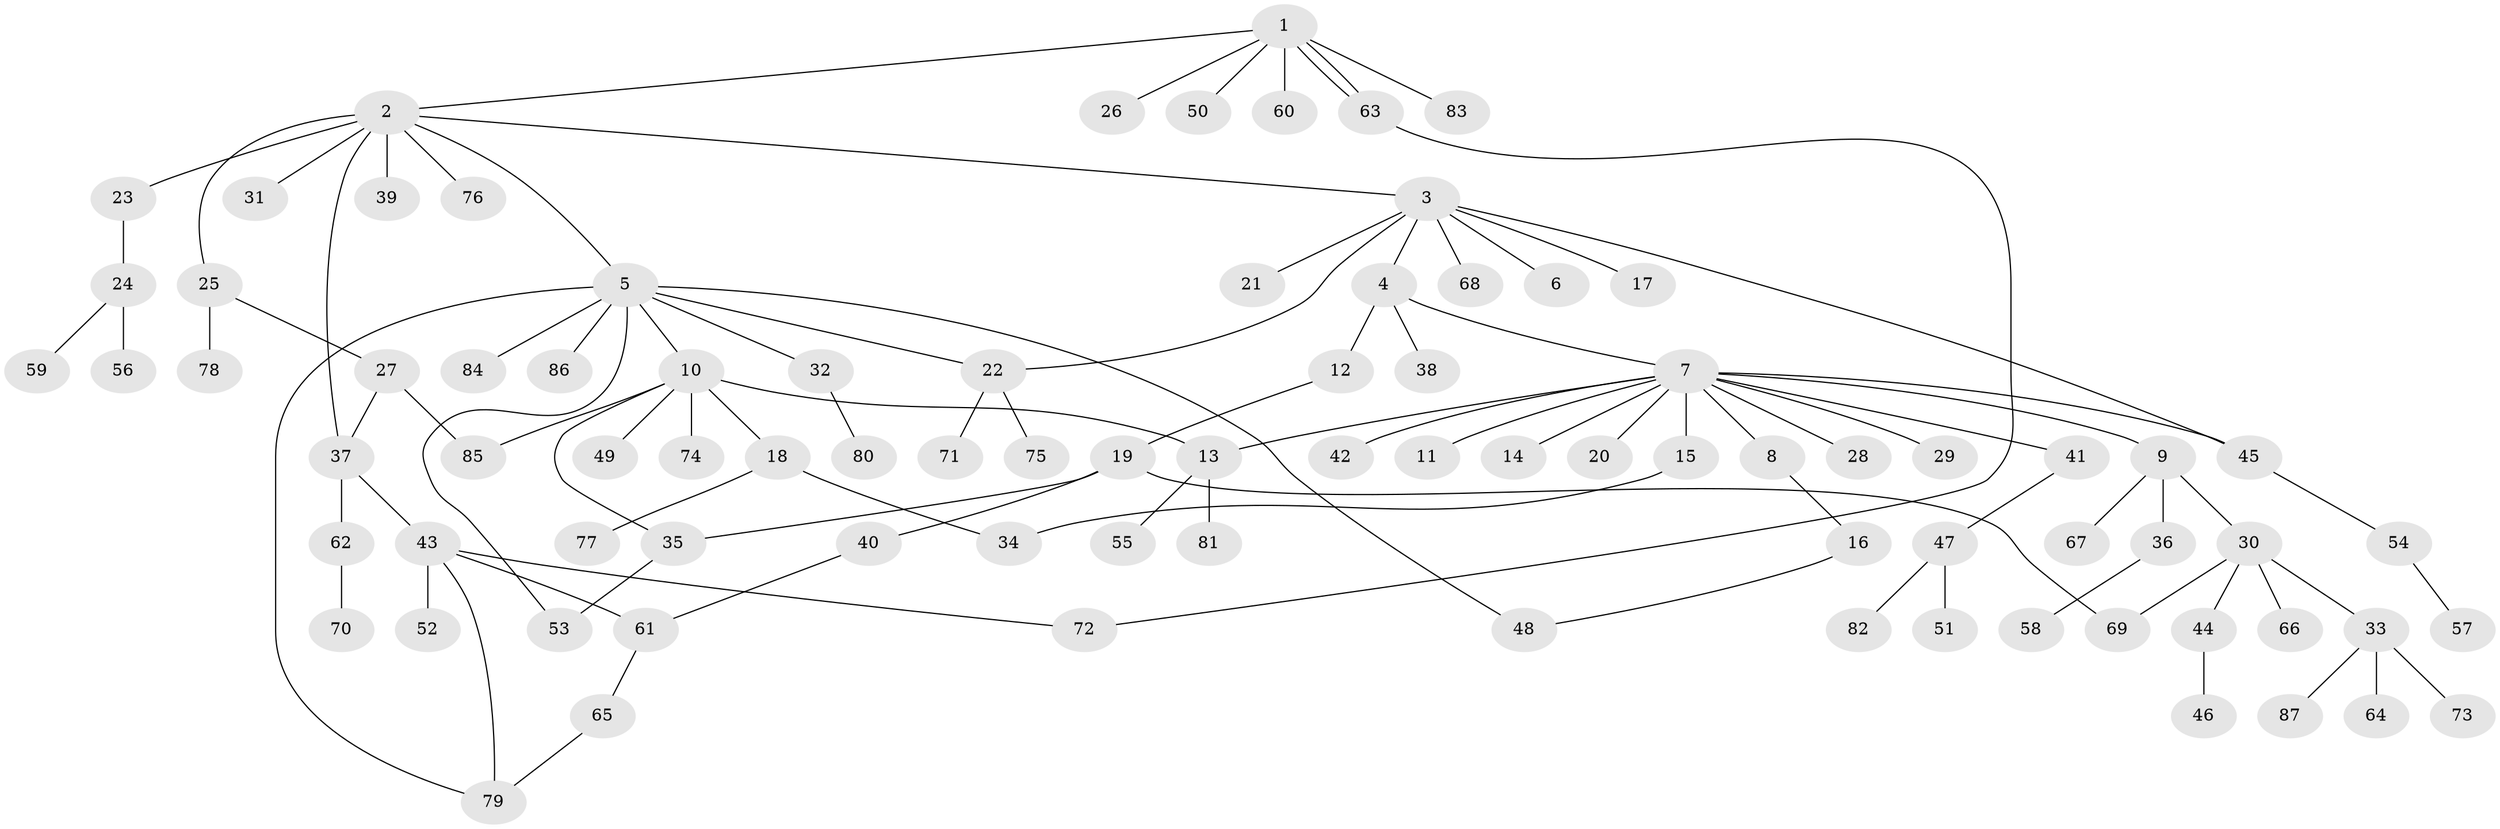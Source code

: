 // Generated by graph-tools (version 1.1) at 2025/01/03/09/25 03:01:51]
// undirected, 87 vertices, 101 edges
graph export_dot {
graph [start="1"]
  node [color=gray90,style=filled];
  1;
  2;
  3;
  4;
  5;
  6;
  7;
  8;
  9;
  10;
  11;
  12;
  13;
  14;
  15;
  16;
  17;
  18;
  19;
  20;
  21;
  22;
  23;
  24;
  25;
  26;
  27;
  28;
  29;
  30;
  31;
  32;
  33;
  34;
  35;
  36;
  37;
  38;
  39;
  40;
  41;
  42;
  43;
  44;
  45;
  46;
  47;
  48;
  49;
  50;
  51;
  52;
  53;
  54;
  55;
  56;
  57;
  58;
  59;
  60;
  61;
  62;
  63;
  64;
  65;
  66;
  67;
  68;
  69;
  70;
  71;
  72;
  73;
  74;
  75;
  76;
  77;
  78;
  79;
  80;
  81;
  82;
  83;
  84;
  85;
  86;
  87;
  1 -- 2;
  1 -- 26;
  1 -- 50;
  1 -- 60;
  1 -- 63;
  1 -- 63;
  1 -- 83;
  2 -- 3;
  2 -- 5;
  2 -- 23;
  2 -- 25;
  2 -- 31;
  2 -- 37;
  2 -- 39;
  2 -- 76;
  3 -- 4;
  3 -- 6;
  3 -- 17;
  3 -- 21;
  3 -- 22;
  3 -- 45;
  3 -- 68;
  4 -- 7;
  4 -- 12;
  4 -- 38;
  5 -- 10;
  5 -- 22;
  5 -- 32;
  5 -- 48;
  5 -- 53;
  5 -- 79;
  5 -- 84;
  5 -- 86;
  7 -- 8;
  7 -- 9;
  7 -- 11;
  7 -- 13;
  7 -- 14;
  7 -- 15;
  7 -- 20;
  7 -- 28;
  7 -- 29;
  7 -- 41;
  7 -- 42;
  7 -- 45;
  8 -- 16;
  9 -- 30;
  9 -- 36;
  9 -- 67;
  10 -- 13;
  10 -- 18;
  10 -- 35;
  10 -- 49;
  10 -- 74;
  10 -- 85;
  12 -- 19;
  13 -- 55;
  13 -- 81;
  15 -- 34;
  16 -- 48;
  18 -- 34;
  18 -- 77;
  19 -- 35;
  19 -- 40;
  19 -- 69;
  22 -- 71;
  22 -- 75;
  23 -- 24;
  24 -- 56;
  24 -- 59;
  25 -- 27;
  25 -- 78;
  27 -- 37;
  27 -- 85;
  30 -- 33;
  30 -- 44;
  30 -- 66;
  30 -- 69;
  32 -- 80;
  33 -- 64;
  33 -- 73;
  33 -- 87;
  35 -- 53;
  36 -- 58;
  37 -- 43;
  37 -- 62;
  40 -- 61;
  41 -- 47;
  43 -- 52;
  43 -- 61;
  43 -- 72;
  43 -- 79;
  44 -- 46;
  45 -- 54;
  47 -- 51;
  47 -- 82;
  54 -- 57;
  61 -- 65;
  62 -- 70;
  63 -- 72;
  65 -- 79;
}
